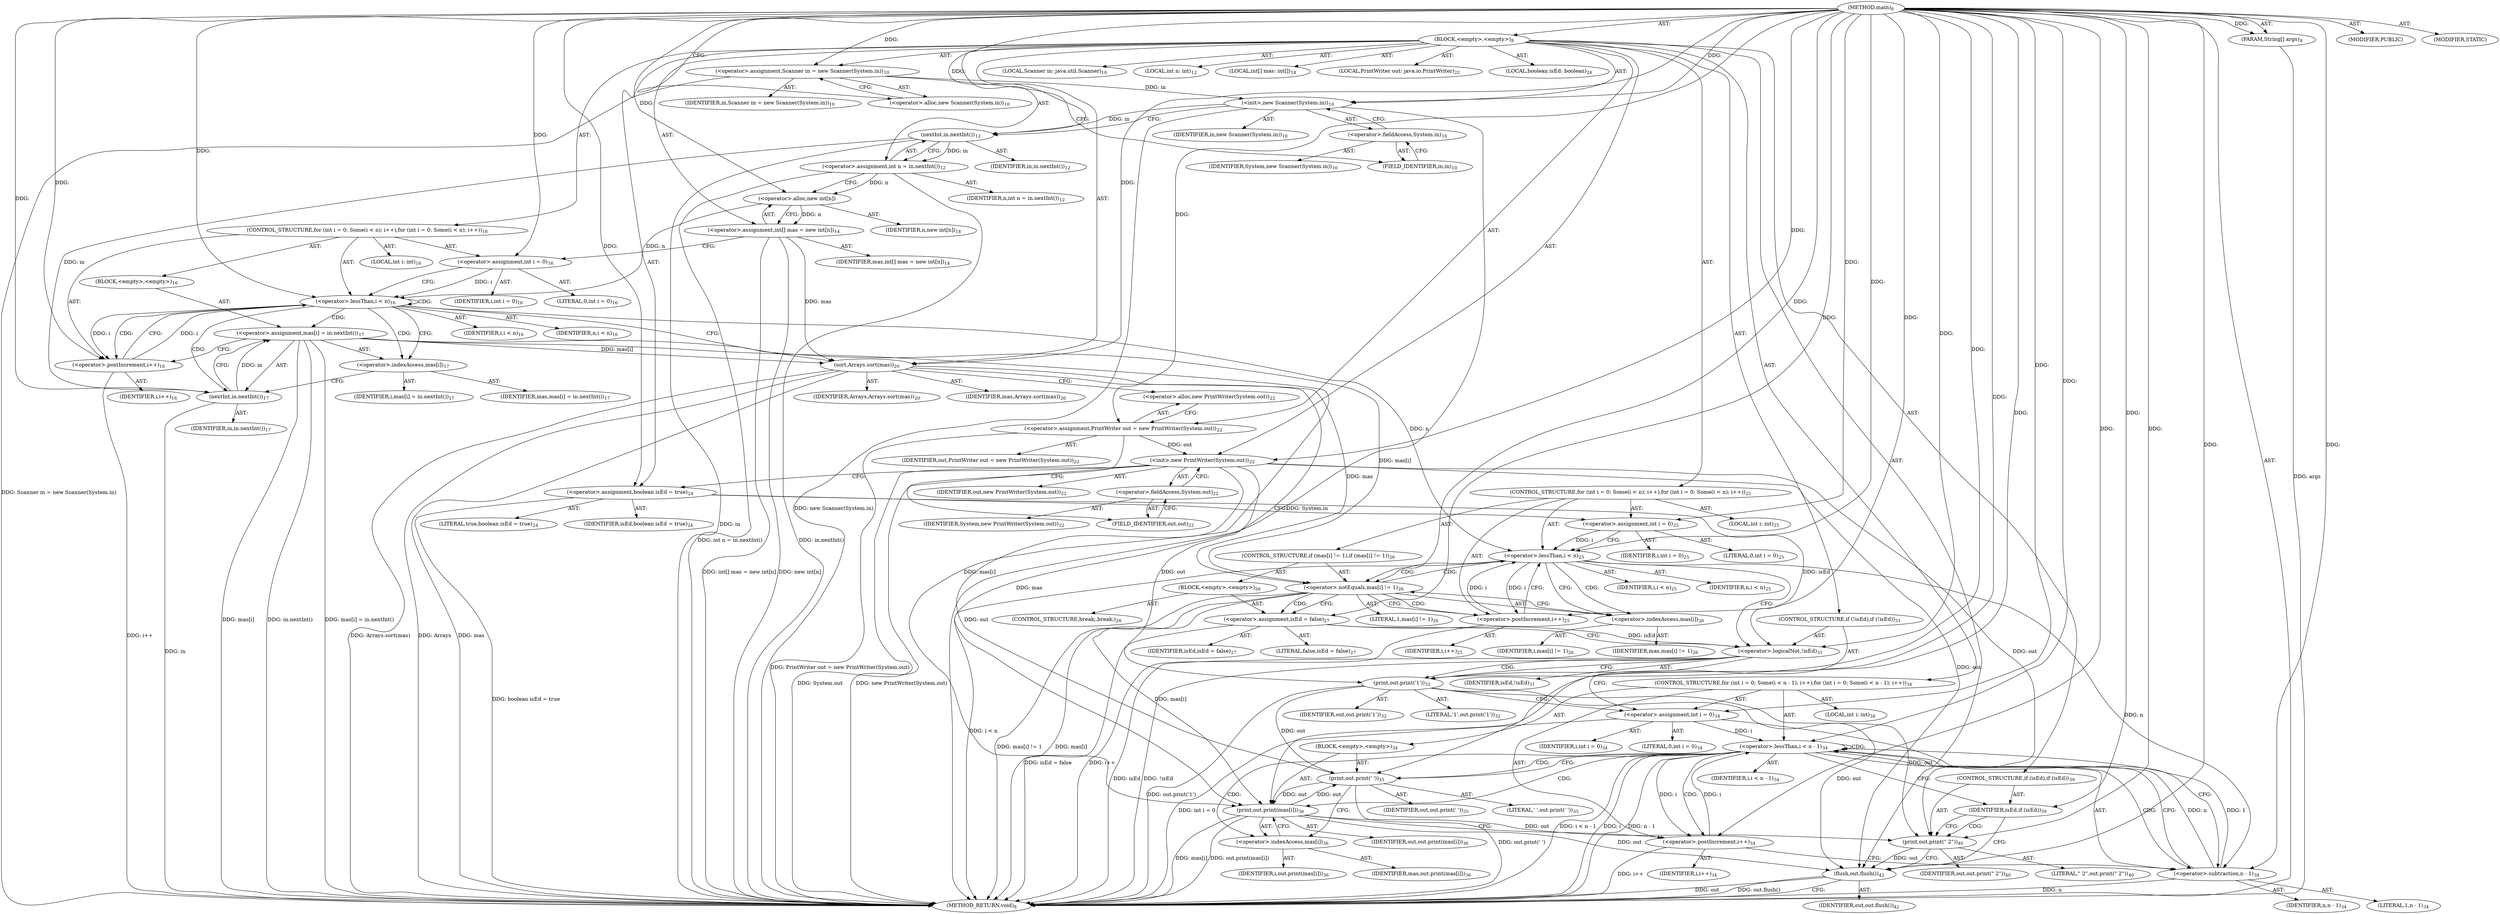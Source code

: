 digraph "main" {  
"21" [label = <(METHOD,main)<SUB>8</SUB>> ]
"22" [label = <(PARAM,String[] args)<SUB>8</SUB>> ]
"23" [label = <(BLOCK,&lt;empty&gt;,&lt;empty&gt;)<SUB>8</SUB>> ]
"4" [label = <(LOCAL,Scanner in: java.util.Scanner)<SUB>10</SUB>> ]
"24" [label = <(&lt;operator&gt;.assignment,Scanner in = new Scanner(System.in))<SUB>10</SUB>> ]
"25" [label = <(IDENTIFIER,in,Scanner in = new Scanner(System.in))<SUB>10</SUB>> ]
"26" [label = <(&lt;operator&gt;.alloc,new Scanner(System.in))<SUB>10</SUB>> ]
"27" [label = <(&lt;init&gt;,new Scanner(System.in))<SUB>10</SUB>> ]
"3" [label = <(IDENTIFIER,in,new Scanner(System.in))<SUB>10</SUB>> ]
"28" [label = <(&lt;operator&gt;.fieldAccess,System.in)<SUB>10</SUB>> ]
"29" [label = <(IDENTIFIER,System,new Scanner(System.in))<SUB>10</SUB>> ]
"30" [label = <(FIELD_IDENTIFIER,in,in)<SUB>10</SUB>> ]
"31" [label = <(LOCAL,int n: int)<SUB>12</SUB>> ]
"32" [label = <(&lt;operator&gt;.assignment,int n = in.nextInt())<SUB>12</SUB>> ]
"33" [label = <(IDENTIFIER,n,int n = in.nextInt())<SUB>12</SUB>> ]
"34" [label = <(nextInt,in.nextInt())<SUB>12</SUB>> ]
"35" [label = <(IDENTIFIER,in,in.nextInt())<SUB>12</SUB>> ]
"36" [label = <(LOCAL,int[] mas: int[])<SUB>14</SUB>> ]
"37" [label = <(&lt;operator&gt;.assignment,int[] mas = new int[n])<SUB>14</SUB>> ]
"38" [label = <(IDENTIFIER,mas,int[] mas = new int[n])<SUB>14</SUB>> ]
"39" [label = <(&lt;operator&gt;.alloc,new int[n])> ]
"40" [label = <(IDENTIFIER,n,new int[n])<SUB>14</SUB>> ]
"41" [label = <(CONTROL_STRUCTURE,for (int i = 0; Some(i &lt; n); i++),for (int i = 0; Some(i &lt; n); i++))<SUB>16</SUB>> ]
"42" [label = <(LOCAL,int i: int)<SUB>16</SUB>> ]
"43" [label = <(&lt;operator&gt;.assignment,int i = 0)<SUB>16</SUB>> ]
"44" [label = <(IDENTIFIER,i,int i = 0)<SUB>16</SUB>> ]
"45" [label = <(LITERAL,0,int i = 0)<SUB>16</SUB>> ]
"46" [label = <(&lt;operator&gt;.lessThan,i &lt; n)<SUB>16</SUB>> ]
"47" [label = <(IDENTIFIER,i,i &lt; n)<SUB>16</SUB>> ]
"48" [label = <(IDENTIFIER,n,i &lt; n)<SUB>16</SUB>> ]
"49" [label = <(&lt;operator&gt;.postIncrement,i++)<SUB>16</SUB>> ]
"50" [label = <(IDENTIFIER,i,i++)<SUB>16</SUB>> ]
"51" [label = <(BLOCK,&lt;empty&gt;,&lt;empty&gt;)<SUB>16</SUB>> ]
"52" [label = <(&lt;operator&gt;.assignment,mas[i] = in.nextInt())<SUB>17</SUB>> ]
"53" [label = <(&lt;operator&gt;.indexAccess,mas[i])<SUB>17</SUB>> ]
"54" [label = <(IDENTIFIER,mas,mas[i] = in.nextInt())<SUB>17</SUB>> ]
"55" [label = <(IDENTIFIER,i,mas[i] = in.nextInt())<SUB>17</SUB>> ]
"56" [label = <(nextInt,in.nextInt())<SUB>17</SUB>> ]
"57" [label = <(IDENTIFIER,in,in.nextInt())<SUB>17</SUB>> ]
"58" [label = <(sort,Arrays.sort(mas))<SUB>20</SUB>> ]
"59" [label = <(IDENTIFIER,Arrays,Arrays.sort(mas))<SUB>20</SUB>> ]
"60" [label = <(IDENTIFIER,mas,Arrays.sort(mas))<SUB>20</SUB>> ]
"6" [label = <(LOCAL,PrintWriter out: java.io.PrintWriter)<SUB>22</SUB>> ]
"61" [label = <(&lt;operator&gt;.assignment,PrintWriter out = new PrintWriter(System.out))<SUB>22</SUB>> ]
"62" [label = <(IDENTIFIER,out,PrintWriter out = new PrintWriter(System.out))<SUB>22</SUB>> ]
"63" [label = <(&lt;operator&gt;.alloc,new PrintWriter(System.out))<SUB>22</SUB>> ]
"64" [label = <(&lt;init&gt;,new PrintWriter(System.out))<SUB>22</SUB>> ]
"5" [label = <(IDENTIFIER,out,new PrintWriter(System.out))<SUB>22</SUB>> ]
"65" [label = <(&lt;operator&gt;.fieldAccess,System.out)<SUB>22</SUB>> ]
"66" [label = <(IDENTIFIER,System,new PrintWriter(System.out))<SUB>22</SUB>> ]
"67" [label = <(FIELD_IDENTIFIER,out,out)<SUB>22</SUB>> ]
"68" [label = <(LOCAL,boolean isEd: boolean)<SUB>24</SUB>> ]
"69" [label = <(&lt;operator&gt;.assignment,boolean isEd = true)<SUB>24</SUB>> ]
"70" [label = <(IDENTIFIER,isEd,boolean isEd = true)<SUB>24</SUB>> ]
"71" [label = <(LITERAL,true,boolean isEd = true)<SUB>24</SUB>> ]
"72" [label = <(CONTROL_STRUCTURE,for (int i = 0; Some(i &lt; n); i++),for (int i = 0; Some(i &lt; n); i++))<SUB>25</SUB>> ]
"73" [label = <(LOCAL,int i: int)<SUB>25</SUB>> ]
"74" [label = <(&lt;operator&gt;.assignment,int i = 0)<SUB>25</SUB>> ]
"75" [label = <(IDENTIFIER,i,int i = 0)<SUB>25</SUB>> ]
"76" [label = <(LITERAL,0,int i = 0)<SUB>25</SUB>> ]
"77" [label = <(&lt;operator&gt;.lessThan,i &lt; n)<SUB>25</SUB>> ]
"78" [label = <(IDENTIFIER,i,i &lt; n)<SUB>25</SUB>> ]
"79" [label = <(IDENTIFIER,n,i &lt; n)<SUB>25</SUB>> ]
"80" [label = <(&lt;operator&gt;.postIncrement,i++)<SUB>25</SUB>> ]
"81" [label = <(IDENTIFIER,i,i++)<SUB>25</SUB>> ]
"82" [label = <(CONTROL_STRUCTURE,if (mas[i] != 1),if (mas[i] != 1))<SUB>26</SUB>> ]
"83" [label = <(&lt;operator&gt;.notEquals,mas[i] != 1)<SUB>26</SUB>> ]
"84" [label = <(&lt;operator&gt;.indexAccess,mas[i])<SUB>26</SUB>> ]
"85" [label = <(IDENTIFIER,mas,mas[i] != 1)<SUB>26</SUB>> ]
"86" [label = <(IDENTIFIER,i,mas[i] != 1)<SUB>26</SUB>> ]
"87" [label = <(LITERAL,1,mas[i] != 1)<SUB>26</SUB>> ]
"88" [label = <(BLOCK,&lt;empty&gt;,&lt;empty&gt;)<SUB>26</SUB>> ]
"89" [label = <(&lt;operator&gt;.assignment,isEd = false)<SUB>27</SUB>> ]
"90" [label = <(IDENTIFIER,isEd,isEd = false)<SUB>27</SUB>> ]
"91" [label = <(LITERAL,false,isEd = false)<SUB>27</SUB>> ]
"92" [label = <(CONTROL_STRUCTURE,break;,break;)<SUB>28</SUB>> ]
"93" [label = <(CONTROL_STRUCTURE,if (!isEd),if (!isEd))<SUB>31</SUB>> ]
"94" [label = <(&lt;operator&gt;.logicalNot,!isEd)<SUB>31</SUB>> ]
"95" [label = <(IDENTIFIER,isEd,!isEd)<SUB>31</SUB>> ]
"96" [label = <(print,out.print('1'))<SUB>32</SUB>> ]
"97" [label = <(IDENTIFIER,out,out.print('1'))<SUB>32</SUB>> ]
"98" [label = <(LITERAL,'1',out.print('1'))<SUB>32</SUB>> ]
"99" [label = <(CONTROL_STRUCTURE,for (int i = 0; Some(i &lt; n - 1); i++),for (int i = 0; Some(i &lt; n - 1); i++))<SUB>34</SUB>> ]
"100" [label = <(LOCAL,int i: int)<SUB>34</SUB>> ]
"101" [label = <(&lt;operator&gt;.assignment,int i = 0)<SUB>34</SUB>> ]
"102" [label = <(IDENTIFIER,i,int i = 0)<SUB>34</SUB>> ]
"103" [label = <(LITERAL,0,int i = 0)<SUB>34</SUB>> ]
"104" [label = <(&lt;operator&gt;.lessThan,i &lt; n - 1)<SUB>34</SUB>> ]
"105" [label = <(IDENTIFIER,i,i &lt; n - 1)<SUB>34</SUB>> ]
"106" [label = <(&lt;operator&gt;.subtraction,n - 1)<SUB>34</SUB>> ]
"107" [label = <(IDENTIFIER,n,n - 1)<SUB>34</SUB>> ]
"108" [label = <(LITERAL,1,n - 1)<SUB>34</SUB>> ]
"109" [label = <(&lt;operator&gt;.postIncrement,i++)<SUB>34</SUB>> ]
"110" [label = <(IDENTIFIER,i,i++)<SUB>34</SUB>> ]
"111" [label = <(BLOCK,&lt;empty&gt;,&lt;empty&gt;)<SUB>34</SUB>> ]
"112" [label = <(print,out.print(' '))<SUB>35</SUB>> ]
"113" [label = <(IDENTIFIER,out,out.print(' '))<SUB>35</SUB>> ]
"114" [label = <(LITERAL,' ',out.print(' '))<SUB>35</SUB>> ]
"115" [label = <(print,out.print(mas[i]))<SUB>36</SUB>> ]
"116" [label = <(IDENTIFIER,out,out.print(mas[i]))<SUB>36</SUB>> ]
"117" [label = <(&lt;operator&gt;.indexAccess,mas[i])<SUB>36</SUB>> ]
"118" [label = <(IDENTIFIER,mas,out.print(mas[i]))<SUB>36</SUB>> ]
"119" [label = <(IDENTIFIER,i,out.print(mas[i]))<SUB>36</SUB>> ]
"120" [label = <(CONTROL_STRUCTURE,if (isEd),if (isEd))<SUB>39</SUB>> ]
"121" [label = <(IDENTIFIER,isEd,if (isEd))<SUB>39</SUB>> ]
"122" [label = <(print,out.print(&quot; 2&quot;))<SUB>40</SUB>> ]
"123" [label = <(IDENTIFIER,out,out.print(&quot; 2&quot;))<SUB>40</SUB>> ]
"124" [label = <(LITERAL,&quot; 2&quot;,out.print(&quot; 2&quot;))<SUB>40</SUB>> ]
"125" [label = <(flush,out.flush())<SUB>42</SUB>> ]
"126" [label = <(IDENTIFIER,out,out.flush())<SUB>42</SUB>> ]
"127" [label = <(MODIFIER,PUBLIC)> ]
"128" [label = <(MODIFIER,STATIC)> ]
"129" [label = <(METHOD_RETURN,void)<SUB>8</SUB>> ]
  "21" -> "22"  [ label = "AST: "] 
  "21" -> "23"  [ label = "AST: "] 
  "21" -> "127"  [ label = "AST: "] 
  "21" -> "128"  [ label = "AST: "] 
  "21" -> "129"  [ label = "AST: "] 
  "23" -> "4"  [ label = "AST: "] 
  "23" -> "24"  [ label = "AST: "] 
  "23" -> "27"  [ label = "AST: "] 
  "23" -> "31"  [ label = "AST: "] 
  "23" -> "32"  [ label = "AST: "] 
  "23" -> "36"  [ label = "AST: "] 
  "23" -> "37"  [ label = "AST: "] 
  "23" -> "41"  [ label = "AST: "] 
  "23" -> "58"  [ label = "AST: "] 
  "23" -> "6"  [ label = "AST: "] 
  "23" -> "61"  [ label = "AST: "] 
  "23" -> "64"  [ label = "AST: "] 
  "23" -> "68"  [ label = "AST: "] 
  "23" -> "69"  [ label = "AST: "] 
  "23" -> "72"  [ label = "AST: "] 
  "23" -> "93"  [ label = "AST: "] 
  "23" -> "99"  [ label = "AST: "] 
  "23" -> "120"  [ label = "AST: "] 
  "23" -> "125"  [ label = "AST: "] 
  "24" -> "25"  [ label = "AST: "] 
  "24" -> "26"  [ label = "AST: "] 
  "27" -> "3"  [ label = "AST: "] 
  "27" -> "28"  [ label = "AST: "] 
  "28" -> "29"  [ label = "AST: "] 
  "28" -> "30"  [ label = "AST: "] 
  "32" -> "33"  [ label = "AST: "] 
  "32" -> "34"  [ label = "AST: "] 
  "34" -> "35"  [ label = "AST: "] 
  "37" -> "38"  [ label = "AST: "] 
  "37" -> "39"  [ label = "AST: "] 
  "39" -> "40"  [ label = "AST: "] 
  "41" -> "42"  [ label = "AST: "] 
  "41" -> "43"  [ label = "AST: "] 
  "41" -> "46"  [ label = "AST: "] 
  "41" -> "49"  [ label = "AST: "] 
  "41" -> "51"  [ label = "AST: "] 
  "43" -> "44"  [ label = "AST: "] 
  "43" -> "45"  [ label = "AST: "] 
  "46" -> "47"  [ label = "AST: "] 
  "46" -> "48"  [ label = "AST: "] 
  "49" -> "50"  [ label = "AST: "] 
  "51" -> "52"  [ label = "AST: "] 
  "52" -> "53"  [ label = "AST: "] 
  "52" -> "56"  [ label = "AST: "] 
  "53" -> "54"  [ label = "AST: "] 
  "53" -> "55"  [ label = "AST: "] 
  "56" -> "57"  [ label = "AST: "] 
  "58" -> "59"  [ label = "AST: "] 
  "58" -> "60"  [ label = "AST: "] 
  "61" -> "62"  [ label = "AST: "] 
  "61" -> "63"  [ label = "AST: "] 
  "64" -> "5"  [ label = "AST: "] 
  "64" -> "65"  [ label = "AST: "] 
  "65" -> "66"  [ label = "AST: "] 
  "65" -> "67"  [ label = "AST: "] 
  "69" -> "70"  [ label = "AST: "] 
  "69" -> "71"  [ label = "AST: "] 
  "72" -> "73"  [ label = "AST: "] 
  "72" -> "74"  [ label = "AST: "] 
  "72" -> "77"  [ label = "AST: "] 
  "72" -> "80"  [ label = "AST: "] 
  "72" -> "82"  [ label = "AST: "] 
  "74" -> "75"  [ label = "AST: "] 
  "74" -> "76"  [ label = "AST: "] 
  "77" -> "78"  [ label = "AST: "] 
  "77" -> "79"  [ label = "AST: "] 
  "80" -> "81"  [ label = "AST: "] 
  "82" -> "83"  [ label = "AST: "] 
  "82" -> "88"  [ label = "AST: "] 
  "83" -> "84"  [ label = "AST: "] 
  "83" -> "87"  [ label = "AST: "] 
  "84" -> "85"  [ label = "AST: "] 
  "84" -> "86"  [ label = "AST: "] 
  "88" -> "89"  [ label = "AST: "] 
  "88" -> "92"  [ label = "AST: "] 
  "89" -> "90"  [ label = "AST: "] 
  "89" -> "91"  [ label = "AST: "] 
  "93" -> "94"  [ label = "AST: "] 
  "93" -> "96"  [ label = "AST: "] 
  "94" -> "95"  [ label = "AST: "] 
  "96" -> "97"  [ label = "AST: "] 
  "96" -> "98"  [ label = "AST: "] 
  "99" -> "100"  [ label = "AST: "] 
  "99" -> "101"  [ label = "AST: "] 
  "99" -> "104"  [ label = "AST: "] 
  "99" -> "109"  [ label = "AST: "] 
  "99" -> "111"  [ label = "AST: "] 
  "101" -> "102"  [ label = "AST: "] 
  "101" -> "103"  [ label = "AST: "] 
  "104" -> "105"  [ label = "AST: "] 
  "104" -> "106"  [ label = "AST: "] 
  "106" -> "107"  [ label = "AST: "] 
  "106" -> "108"  [ label = "AST: "] 
  "109" -> "110"  [ label = "AST: "] 
  "111" -> "112"  [ label = "AST: "] 
  "111" -> "115"  [ label = "AST: "] 
  "112" -> "113"  [ label = "AST: "] 
  "112" -> "114"  [ label = "AST: "] 
  "115" -> "116"  [ label = "AST: "] 
  "115" -> "117"  [ label = "AST: "] 
  "117" -> "118"  [ label = "AST: "] 
  "117" -> "119"  [ label = "AST: "] 
  "120" -> "121"  [ label = "AST: "] 
  "120" -> "122"  [ label = "AST: "] 
  "122" -> "123"  [ label = "AST: "] 
  "122" -> "124"  [ label = "AST: "] 
  "125" -> "126"  [ label = "AST: "] 
  "24" -> "30"  [ label = "CFG: "] 
  "27" -> "34"  [ label = "CFG: "] 
  "32" -> "39"  [ label = "CFG: "] 
  "37" -> "43"  [ label = "CFG: "] 
  "58" -> "63"  [ label = "CFG: "] 
  "61" -> "67"  [ label = "CFG: "] 
  "64" -> "69"  [ label = "CFG: "] 
  "69" -> "74"  [ label = "CFG: "] 
  "125" -> "129"  [ label = "CFG: "] 
  "26" -> "24"  [ label = "CFG: "] 
  "28" -> "27"  [ label = "CFG: "] 
  "34" -> "32"  [ label = "CFG: "] 
  "39" -> "37"  [ label = "CFG: "] 
  "43" -> "46"  [ label = "CFG: "] 
  "46" -> "53"  [ label = "CFG: "] 
  "46" -> "58"  [ label = "CFG: "] 
  "49" -> "46"  [ label = "CFG: "] 
  "63" -> "61"  [ label = "CFG: "] 
  "65" -> "64"  [ label = "CFG: "] 
  "74" -> "77"  [ label = "CFG: "] 
  "77" -> "84"  [ label = "CFG: "] 
  "77" -> "94"  [ label = "CFG: "] 
  "80" -> "77"  [ label = "CFG: "] 
  "94" -> "96"  [ label = "CFG: "] 
  "94" -> "101"  [ label = "CFG: "] 
  "96" -> "101"  [ label = "CFG: "] 
  "101" -> "106"  [ label = "CFG: "] 
  "104" -> "121"  [ label = "CFG: "] 
  "104" -> "112"  [ label = "CFG: "] 
  "109" -> "106"  [ label = "CFG: "] 
  "121" -> "122"  [ label = "CFG: "] 
  "121" -> "125"  [ label = "CFG: "] 
  "122" -> "125"  [ label = "CFG: "] 
  "30" -> "28"  [ label = "CFG: "] 
  "52" -> "49"  [ label = "CFG: "] 
  "67" -> "65"  [ label = "CFG: "] 
  "83" -> "89"  [ label = "CFG: "] 
  "83" -> "80"  [ label = "CFG: "] 
  "106" -> "104"  [ label = "CFG: "] 
  "112" -> "117"  [ label = "CFG: "] 
  "115" -> "109"  [ label = "CFG: "] 
  "53" -> "56"  [ label = "CFG: "] 
  "56" -> "52"  [ label = "CFG: "] 
  "84" -> "83"  [ label = "CFG: "] 
  "89" -> "94"  [ label = "CFG: "] 
  "117" -> "115"  [ label = "CFG: "] 
  "21" -> "26"  [ label = "CFG: "] 
  "22" -> "129"  [ label = "DDG: args"] 
  "24" -> "129"  [ label = "DDG: Scanner in = new Scanner(System.in)"] 
  "27" -> "129"  [ label = "DDG: System.in"] 
  "27" -> "129"  [ label = "DDG: new Scanner(System.in)"] 
  "34" -> "129"  [ label = "DDG: in"] 
  "32" -> "129"  [ label = "DDG: in.nextInt()"] 
  "32" -> "129"  [ label = "DDG: int n = in.nextInt()"] 
  "37" -> "129"  [ label = "DDG: new int[n]"] 
  "37" -> "129"  [ label = "DDG: int[] mas = new int[n]"] 
  "58" -> "129"  [ label = "DDG: mas"] 
  "58" -> "129"  [ label = "DDG: Arrays.sort(mas)"] 
  "61" -> "129"  [ label = "DDG: PrintWriter out = new PrintWriter(System.out)"] 
  "64" -> "129"  [ label = "DDG: System.out"] 
  "64" -> "129"  [ label = "DDG: new PrintWriter(System.out)"] 
  "69" -> "129"  [ label = "DDG: boolean isEd = true"] 
  "77" -> "129"  [ label = "DDG: i &lt; n"] 
  "83" -> "129"  [ label = "DDG: mas[i]"] 
  "83" -> "129"  [ label = "DDG: mas[i] != 1"] 
  "80" -> "129"  [ label = "DDG: i++"] 
  "89" -> "129"  [ label = "DDG: isEd = false"] 
  "94" -> "129"  [ label = "DDG: isEd"] 
  "94" -> "129"  [ label = "DDG: !isEd"] 
  "96" -> "129"  [ label = "DDG: out.print('1')"] 
  "101" -> "129"  [ label = "DDG: int i = 0"] 
  "104" -> "129"  [ label = "DDG: i"] 
  "106" -> "129"  [ label = "DDG: n"] 
  "104" -> "129"  [ label = "DDG: n - 1"] 
  "104" -> "129"  [ label = "DDG: i &lt; n - 1"] 
  "125" -> "129"  [ label = "DDG: out"] 
  "125" -> "129"  [ label = "DDG: out.flush()"] 
  "112" -> "129"  [ label = "DDG: out.print(' ')"] 
  "115" -> "129"  [ label = "DDG: mas[i]"] 
  "115" -> "129"  [ label = "DDG: out.print(mas[i])"] 
  "109" -> "129"  [ label = "DDG: i++"] 
  "52" -> "129"  [ label = "DDG: mas[i]"] 
  "56" -> "129"  [ label = "DDG: in"] 
  "52" -> "129"  [ label = "DDG: in.nextInt()"] 
  "52" -> "129"  [ label = "DDG: mas[i] = in.nextInt()"] 
  "49" -> "129"  [ label = "DDG: i++"] 
  "58" -> "129"  [ label = "DDG: Arrays"] 
  "21" -> "22"  [ label = "DDG: "] 
  "21" -> "24"  [ label = "DDG: "] 
  "34" -> "32"  [ label = "DDG: in"] 
  "39" -> "37"  [ label = "DDG: n"] 
  "21" -> "61"  [ label = "DDG: "] 
  "21" -> "69"  [ label = "DDG: "] 
  "24" -> "27"  [ label = "DDG: in"] 
  "21" -> "27"  [ label = "DDG: "] 
  "21" -> "43"  [ label = "DDG: "] 
  "21" -> "58"  [ label = "DDG: "] 
  "37" -> "58"  [ label = "DDG: mas"] 
  "52" -> "58"  [ label = "DDG: mas[i]"] 
  "61" -> "64"  [ label = "DDG: out"] 
  "21" -> "64"  [ label = "DDG: "] 
  "21" -> "74"  [ label = "DDG: "] 
  "21" -> "101"  [ label = "DDG: "] 
  "21" -> "121"  [ label = "DDG: "] 
  "64" -> "125"  [ label = "DDG: out"] 
  "96" -> "125"  [ label = "DDG: out"] 
  "122" -> "125"  [ label = "DDG: out"] 
  "115" -> "125"  [ label = "DDG: out"] 
  "21" -> "125"  [ label = "DDG: "] 
  "27" -> "34"  [ label = "DDG: in"] 
  "21" -> "34"  [ label = "DDG: "] 
  "32" -> "39"  [ label = "DDG: n"] 
  "21" -> "39"  [ label = "DDG: "] 
  "43" -> "46"  [ label = "DDG: i"] 
  "49" -> "46"  [ label = "DDG: i"] 
  "21" -> "46"  [ label = "DDG: "] 
  "39" -> "46"  [ label = "DDG: n"] 
  "46" -> "49"  [ label = "DDG: i"] 
  "21" -> "49"  [ label = "DDG: "] 
  "56" -> "52"  [ label = "DDG: in"] 
  "74" -> "77"  [ label = "DDG: i"] 
  "80" -> "77"  [ label = "DDG: i"] 
  "21" -> "77"  [ label = "DDG: "] 
  "46" -> "77"  [ label = "DDG: n"] 
  "77" -> "80"  [ label = "DDG: i"] 
  "21" -> "80"  [ label = "DDG: "] 
  "69" -> "94"  [ label = "DDG: isEd"] 
  "89" -> "94"  [ label = "DDG: isEd"] 
  "21" -> "94"  [ label = "DDG: "] 
  "64" -> "96"  [ label = "DDG: out"] 
  "21" -> "96"  [ label = "DDG: "] 
  "101" -> "104"  [ label = "DDG: i"] 
  "109" -> "104"  [ label = "DDG: i"] 
  "21" -> "104"  [ label = "DDG: "] 
  "106" -> "104"  [ label = "DDG: n"] 
  "106" -> "104"  [ label = "DDG: 1"] 
  "104" -> "109"  [ label = "DDG: i"] 
  "21" -> "109"  [ label = "DDG: "] 
  "64" -> "122"  [ label = "DDG: out"] 
  "96" -> "122"  [ label = "DDG: out"] 
  "115" -> "122"  [ label = "DDG: out"] 
  "21" -> "122"  [ label = "DDG: "] 
  "58" -> "83"  [ label = "DDG: mas"] 
  "52" -> "83"  [ label = "DDG: mas[i]"] 
  "21" -> "83"  [ label = "DDG: "] 
  "21" -> "89"  [ label = "DDG: "] 
  "77" -> "106"  [ label = "DDG: n"] 
  "21" -> "106"  [ label = "DDG: "] 
  "64" -> "112"  [ label = "DDG: out"] 
  "96" -> "112"  [ label = "DDG: out"] 
  "115" -> "112"  [ label = "DDG: out"] 
  "21" -> "112"  [ label = "DDG: "] 
  "112" -> "115"  [ label = "DDG: out"] 
  "21" -> "115"  [ label = "DDG: "] 
  "58" -> "115"  [ label = "DDG: mas"] 
  "83" -> "115"  [ label = "DDG: mas[i]"] 
  "52" -> "115"  [ label = "DDG: mas[i]"] 
  "34" -> "56"  [ label = "DDG: in"] 
  "21" -> "56"  [ label = "DDG: "] 
  "46" -> "49"  [ label = "CDG: "] 
  "46" -> "52"  [ label = "CDG: "] 
  "46" -> "46"  [ label = "CDG: "] 
  "46" -> "53"  [ label = "CDG: "] 
  "46" -> "56"  [ label = "CDG: "] 
  "77" -> "83"  [ label = "CDG: "] 
  "77" -> "84"  [ label = "CDG: "] 
  "94" -> "96"  [ label = "CDG: "] 
  "104" -> "115"  [ label = "CDG: "] 
  "104" -> "104"  [ label = "CDG: "] 
  "104" -> "117"  [ label = "CDG: "] 
  "104" -> "106"  [ label = "CDG: "] 
  "104" -> "112"  [ label = "CDG: "] 
  "104" -> "109"  [ label = "CDG: "] 
  "121" -> "122"  [ label = "CDG: "] 
  "83" -> "80"  [ label = "CDG: "] 
  "83" -> "77"  [ label = "CDG: "] 
  "83" -> "89"  [ label = "CDG: "] 
}
